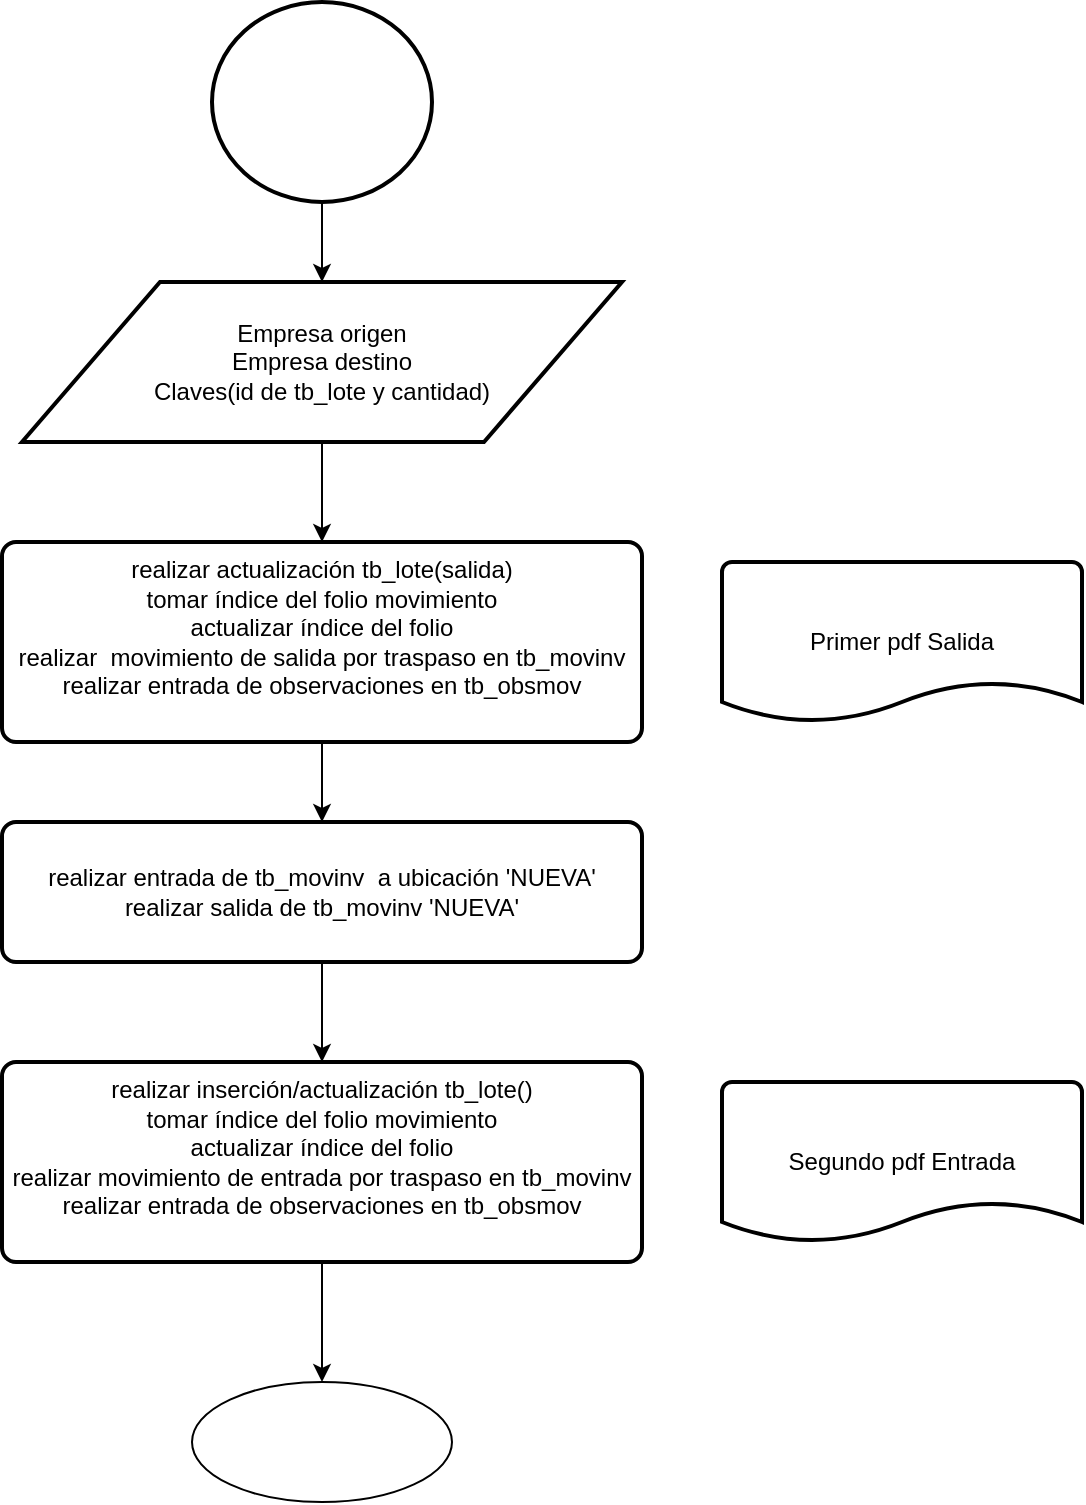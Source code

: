 <mxfile version="28.1.1">
  <diagram name="Página-1" id="lrBYqtMa8pFQIprBwbm6">
    <mxGraphModel dx="1829" dy="754" grid="1" gridSize="10" guides="1" tooltips="1" connect="1" arrows="1" fold="1" page="1" pageScale="1" pageWidth="827" pageHeight="1169" math="0" shadow="0">
      <root>
        <mxCell id="0" />
        <mxCell id="1" parent="0" />
        <mxCell id="2w-e7mNKXUzaAwIf5ky5-26" value="" style="edgeStyle=orthogonalEdgeStyle;rounded=0;orthogonalLoop=1;jettySize=auto;html=1;" edge="1" parent="1" source="2w-e7mNKXUzaAwIf5ky5-2" target="2w-e7mNKXUzaAwIf5ky5-5">
          <mxGeometry relative="1" as="geometry" />
        </mxCell>
        <mxCell id="2w-e7mNKXUzaAwIf5ky5-2" value="" style="strokeWidth=2;html=1;shape=mxgraph.flowchart.start_2;whiteSpace=wrap;" vertex="1" parent="1">
          <mxGeometry x="365" y="860" width="110" height="100" as="geometry" />
        </mxCell>
        <mxCell id="2w-e7mNKXUzaAwIf5ky5-3" style="edgeStyle=orthogonalEdgeStyle;rounded=0;orthogonalLoop=1;jettySize=auto;html=1;exitX=0.5;exitY=1;exitDx=0;exitDy=0;entryX=0.5;entryY=0;entryDx=0;entryDy=0;" edge="1" parent="1" source="2w-e7mNKXUzaAwIf5ky5-4" target="2w-e7mNKXUzaAwIf5ky5-9">
          <mxGeometry relative="1" as="geometry" />
        </mxCell>
        <mxCell id="2w-e7mNKXUzaAwIf5ky5-4" value="realizar actualización tb_lote(salida)&lt;div&gt;tomar índice del folio movimiento&lt;/div&gt;&lt;div&gt;actualizar índice del folio&lt;br&gt;&lt;div&gt;realizar&amp;nbsp; movimiento de salida por traspaso en tb_movinv&lt;/div&gt;&lt;div&gt;realizar entrada de observaciones en tb_obsmov&lt;/div&gt;&lt;div&gt;&lt;br&gt;&lt;/div&gt;&lt;/div&gt;" style="rounded=1;whiteSpace=wrap;html=1;absoluteArcSize=1;arcSize=14;strokeWidth=2;" vertex="1" parent="1">
          <mxGeometry x="260" y="1130" width="320" height="100" as="geometry" />
        </mxCell>
        <mxCell id="2w-e7mNKXUzaAwIf5ky5-5" value="Empresa origen&lt;div&gt;Empresa destino&lt;/div&gt;&lt;div&gt;Claves(id de tb_lote y cantidad)&lt;/div&gt;" style="shape=parallelogram;html=1;strokeWidth=2;perimeter=parallelogramPerimeter;whiteSpace=wrap;rounded=1;arcSize=0;size=0.23;" vertex="1" parent="1">
          <mxGeometry x="270" y="1000" width="300" height="80" as="geometry" />
        </mxCell>
        <mxCell id="2w-e7mNKXUzaAwIf5ky5-7" value="Primer pdf Salida" style="strokeWidth=2;html=1;shape=mxgraph.flowchart.document2;whiteSpace=wrap;size=0.25;" vertex="1" parent="1">
          <mxGeometry x="620" y="1140" width="180" height="80" as="geometry" />
        </mxCell>
        <mxCell id="2w-e7mNKXUzaAwIf5ky5-8" style="edgeStyle=orthogonalEdgeStyle;rounded=0;orthogonalLoop=1;jettySize=auto;html=1;exitX=0.5;exitY=1;exitDx=0;exitDy=0;" edge="1" parent="1" source="2w-e7mNKXUzaAwIf5ky5-9" target="2w-e7mNKXUzaAwIf5ky5-21">
          <mxGeometry relative="1" as="geometry" />
        </mxCell>
        <mxCell id="2w-e7mNKXUzaAwIf5ky5-9" value="realizar entrada de tb_movinv&amp;nbsp; a ubicación &#39;NUEVA&#39;&lt;div&gt;realizar salida de tb_movinv &#39;NUEVA&#39;&lt;/div&gt;" style="rounded=1;whiteSpace=wrap;html=1;absoluteArcSize=1;arcSize=14;strokeWidth=2;fillColor=light-dark(#FFFFFF,#E6D0DE);" vertex="1" parent="1">
          <mxGeometry x="260" y="1270" width="320" height="70" as="geometry" />
        </mxCell>
        <mxCell id="2w-e7mNKXUzaAwIf5ky5-20" style="edgeStyle=orthogonalEdgeStyle;rounded=0;orthogonalLoop=1;jettySize=auto;html=1;exitX=0.5;exitY=1;exitDx=0;exitDy=0;" edge="1" parent="1" source="2w-e7mNKXUzaAwIf5ky5-21" target="2w-e7mNKXUzaAwIf5ky5-23">
          <mxGeometry relative="1" as="geometry" />
        </mxCell>
        <mxCell id="2w-e7mNKXUzaAwIf5ky5-21" value="realizar inserción/actualización tb_lote()&lt;div&gt;tomar índice del folio movimiento&lt;/div&gt;&lt;div&gt;actualizar índice del folio&lt;br&gt;&lt;div&gt;realizar movimiento de entrada por traspaso en tb_movinv&lt;/div&gt;&lt;div&gt;realizar entrada de observaciones en tb_obsmov&lt;/div&gt;&lt;div&gt;&lt;br&gt;&lt;/div&gt;&lt;/div&gt;" style="rounded=1;whiteSpace=wrap;html=1;absoluteArcSize=1;arcSize=14;strokeWidth=2;" vertex="1" parent="1">
          <mxGeometry x="260" y="1390" width="320" height="100" as="geometry" />
        </mxCell>
        <mxCell id="2w-e7mNKXUzaAwIf5ky5-22" value="Segundo pdf Entrada" style="strokeWidth=2;html=1;shape=mxgraph.flowchart.document2;whiteSpace=wrap;size=0.25;" vertex="1" parent="1">
          <mxGeometry x="620" y="1400" width="180" height="80" as="geometry" />
        </mxCell>
        <mxCell id="2w-e7mNKXUzaAwIf5ky5-23" value="" style="verticalLabelPosition=bottom;verticalAlign=top;html=1;shape=mxgraph.flowchart.on-page_reference;" vertex="1" parent="1">
          <mxGeometry x="355" y="1550" width="130" height="60" as="geometry" />
        </mxCell>
        <mxCell id="2w-e7mNKXUzaAwIf5ky5-25" style="edgeStyle=orthogonalEdgeStyle;rounded=0;orthogonalLoop=1;jettySize=auto;html=1;exitX=0.5;exitY=1;exitDx=0;exitDy=0;entryX=0.5;entryY=0;entryDx=0;entryDy=0;" edge="1" parent="1" source="2w-e7mNKXUzaAwIf5ky5-5" target="2w-e7mNKXUzaAwIf5ky5-4">
          <mxGeometry relative="1" as="geometry">
            <mxPoint x="429.464" y="1040" as="targetPoint" />
          </mxGeometry>
        </mxCell>
      </root>
    </mxGraphModel>
  </diagram>
</mxfile>
